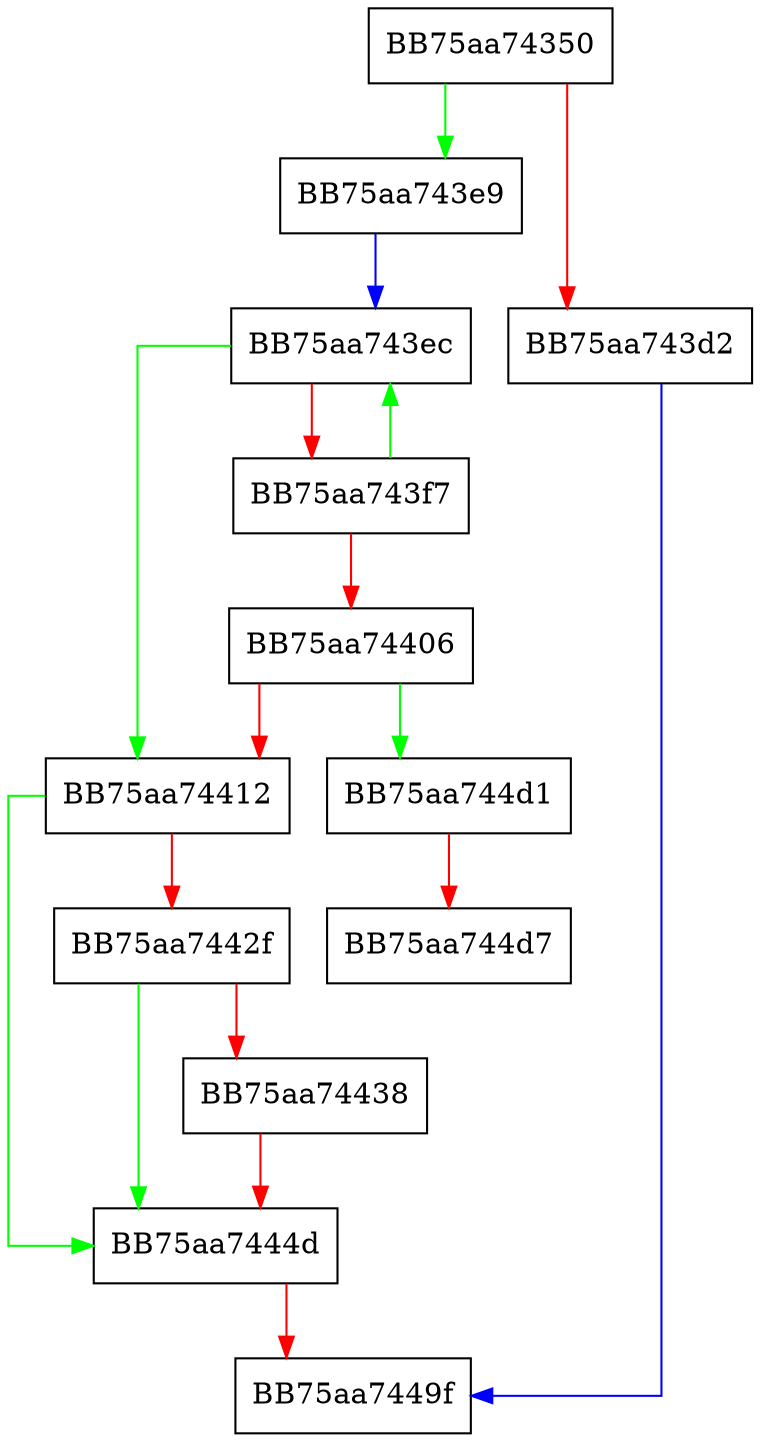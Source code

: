 digraph KERNEL32_DLL_LoadLibraryW {
  node [shape="box"];
  graph [splines=ortho];
  BB75aa74350 -> BB75aa743e9 [color="green"];
  BB75aa74350 -> BB75aa743d2 [color="red"];
  BB75aa743d2 -> BB75aa7449f [color="blue"];
  BB75aa743e9 -> BB75aa743ec [color="blue"];
  BB75aa743ec -> BB75aa74412 [color="green"];
  BB75aa743ec -> BB75aa743f7 [color="red"];
  BB75aa743f7 -> BB75aa743ec [color="green"];
  BB75aa743f7 -> BB75aa74406 [color="red"];
  BB75aa74406 -> BB75aa744d1 [color="green"];
  BB75aa74406 -> BB75aa74412 [color="red"];
  BB75aa74412 -> BB75aa7444d [color="green"];
  BB75aa74412 -> BB75aa7442f [color="red"];
  BB75aa7442f -> BB75aa7444d [color="green"];
  BB75aa7442f -> BB75aa74438 [color="red"];
  BB75aa74438 -> BB75aa7444d [color="red"];
  BB75aa7444d -> BB75aa7449f [color="red"];
  BB75aa744d1 -> BB75aa744d7 [color="red"];
}